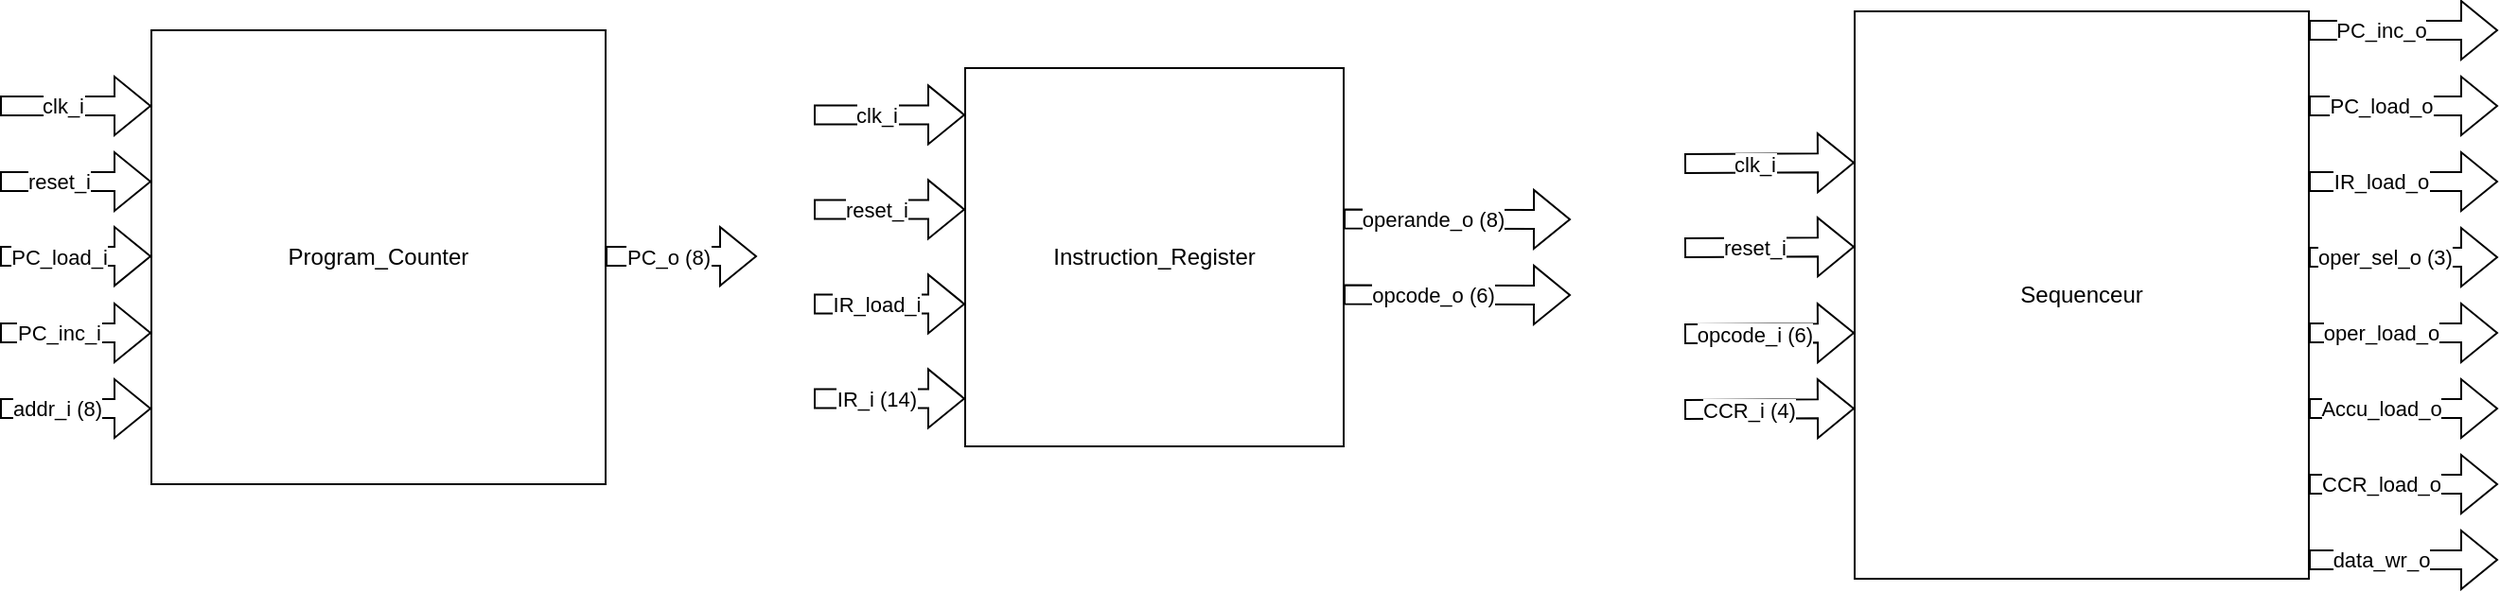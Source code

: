 <mxfile version="23.1.5" type="github">
  <diagram name="Page-1" id="FPIdoWPQeFc5p-aKN6lN">
    <mxGraphModel dx="2580" dy="1112" grid="1" gridSize="10" guides="1" tooltips="1" connect="1" arrows="1" fold="1" page="1" pageScale="1" pageWidth="850" pageHeight="1100" math="0" shadow="0">
      <root>
        <mxCell id="0" />
        <mxCell id="1" parent="0" />
        <mxCell id="di7hwIyVcmxTyqmBg4su-55" value="" style="group" vertex="1" connectable="0" parent="1">
          <mxGeometry x="40" y="40" width="400" height="240" as="geometry" />
        </mxCell>
        <mxCell id="di7hwIyVcmxTyqmBg4su-2" value="Program_Counter" style="whiteSpace=wrap;html=1;aspect=fixed;" vertex="1" parent="di7hwIyVcmxTyqmBg4su-55">
          <mxGeometry x="80" width="240" height="240" as="geometry" />
        </mxCell>
        <mxCell id="di7hwIyVcmxTyqmBg4su-3" value="" style="shape=flexArrow;endArrow=classic;html=1;rounded=0;" edge="1" parent="di7hwIyVcmxTyqmBg4su-55">
          <mxGeometry width="50" height="50" relative="1" as="geometry">
            <mxPoint y="40" as="sourcePoint" />
            <mxPoint x="80" y="40" as="targetPoint" />
          </mxGeometry>
        </mxCell>
        <mxCell id="di7hwIyVcmxTyqmBg4su-4" value="clk_i" style="edgeLabel;html=1;align=center;verticalAlign=middle;resizable=0;points=[];" vertex="1" connectable="0" parent="di7hwIyVcmxTyqmBg4su-3">
          <mxGeometry x="-0.176" relative="1" as="geometry">
            <mxPoint as="offset" />
          </mxGeometry>
        </mxCell>
        <mxCell id="di7hwIyVcmxTyqmBg4su-5" value="" style="shape=flexArrow;endArrow=classic;html=1;rounded=0;" edge="1" parent="di7hwIyVcmxTyqmBg4su-55">
          <mxGeometry width="50" height="50" relative="1" as="geometry">
            <mxPoint y="80" as="sourcePoint" />
            <mxPoint x="80" y="80" as="targetPoint" />
          </mxGeometry>
        </mxCell>
        <mxCell id="di7hwIyVcmxTyqmBg4su-7" value="reset_i" style="edgeLabel;html=1;align=center;verticalAlign=middle;resizable=0;points=[];" vertex="1" connectable="0" parent="di7hwIyVcmxTyqmBg4su-5">
          <mxGeometry x="-0.168" y="1" relative="1" as="geometry">
            <mxPoint x="-3" y="1" as="offset" />
          </mxGeometry>
        </mxCell>
        <mxCell id="di7hwIyVcmxTyqmBg4su-8" value="" style="shape=flexArrow;endArrow=classic;html=1;rounded=0;" edge="1" parent="di7hwIyVcmxTyqmBg4su-55">
          <mxGeometry width="50" height="50" relative="1" as="geometry">
            <mxPoint y="119.52" as="sourcePoint" />
            <mxPoint x="80" y="119.52" as="targetPoint" />
          </mxGeometry>
        </mxCell>
        <mxCell id="di7hwIyVcmxTyqmBg4su-11" value="PC_load_i" style="edgeLabel;html=1;align=center;verticalAlign=middle;resizable=0;points=[];" vertex="1" connectable="0" parent="di7hwIyVcmxTyqmBg4su-8">
          <mxGeometry x="-0.111" y="3" relative="1" as="geometry">
            <mxPoint x="-5" y="3" as="offset" />
          </mxGeometry>
        </mxCell>
        <mxCell id="di7hwIyVcmxTyqmBg4su-12" value="" style="shape=flexArrow;endArrow=classic;html=1;rounded=0;" edge="1" parent="di7hwIyVcmxTyqmBg4su-55">
          <mxGeometry width="50" height="50" relative="1" as="geometry">
            <mxPoint y="160" as="sourcePoint" />
            <mxPoint x="80" y="160" as="targetPoint" />
          </mxGeometry>
        </mxCell>
        <mxCell id="di7hwIyVcmxTyqmBg4su-15" value="PC_inc_i" style="edgeLabel;html=1;align=center;verticalAlign=middle;resizable=0;points=[];" vertex="1" connectable="0" parent="di7hwIyVcmxTyqmBg4su-12">
          <mxGeometry x="-0.111" y="3" relative="1" as="geometry">
            <mxPoint x="-5" y="3" as="offset" />
          </mxGeometry>
        </mxCell>
        <mxCell id="di7hwIyVcmxTyqmBg4su-16" value="" style="shape=flexArrow;endArrow=classic;html=1;rounded=0;" edge="1" parent="di7hwIyVcmxTyqmBg4su-55">
          <mxGeometry width="50" height="50" relative="1" as="geometry">
            <mxPoint y="200" as="sourcePoint" />
            <mxPoint x="80" y="200" as="targetPoint" />
          </mxGeometry>
        </mxCell>
        <mxCell id="di7hwIyVcmxTyqmBg4su-19" value="addr_i (8)" style="edgeLabel;html=1;align=center;verticalAlign=middle;resizable=0;points=[];" vertex="1" connectable="0" parent="di7hwIyVcmxTyqmBg4su-16">
          <mxGeometry x="-0.111" y="3" relative="1" as="geometry">
            <mxPoint x="-6" y="3" as="offset" />
          </mxGeometry>
        </mxCell>
        <mxCell id="di7hwIyVcmxTyqmBg4su-21" value="" style="shape=flexArrow;endArrow=classic;html=1;rounded=0;" edge="1" parent="di7hwIyVcmxTyqmBg4su-55">
          <mxGeometry width="50" height="50" relative="1" as="geometry">
            <mxPoint x="320" y="119.52" as="sourcePoint" />
            <mxPoint x="400" y="119.52" as="targetPoint" />
          </mxGeometry>
        </mxCell>
        <mxCell id="di7hwIyVcmxTyqmBg4su-22" value="PC_o (8)" style="edgeLabel;html=1;align=center;verticalAlign=middle;resizable=0;points=[];" vertex="1" connectable="0" parent="di7hwIyVcmxTyqmBg4su-21">
          <mxGeometry x="-0.176" relative="1" as="geometry">
            <mxPoint as="offset" />
          </mxGeometry>
        </mxCell>
        <mxCell id="di7hwIyVcmxTyqmBg4su-106" value="" style="group" vertex="1" connectable="0" parent="1">
          <mxGeometry x="470" y="60" width="400" height="200" as="geometry" />
        </mxCell>
        <mxCell id="di7hwIyVcmxTyqmBg4su-80" value="" style="shape=flexArrow;endArrow=classic;html=1;rounded=0;" edge="1" parent="di7hwIyVcmxTyqmBg4su-106">
          <mxGeometry width="50" height="50" relative="1" as="geometry">
            <mxPoint y="74.71" as="sourcePoint" />
            <mxPoint x="80" y="74.71" as="targetPoint" />
          </mxGeometry>
        </mxCell>
        <mxCell id="di7hwIyVcmxTyqmBg4su-81" value="reset_i" style="edgeLabel;html=1;align=center;verticalAlign=middle;resizable=0;points=[];" vertex="1" connectable="0" parent="di7hwIyVcmxTyqmBg4su-80">
          <mxGeometry x="-0.176" relative="1" as="geometry">
            <mxPoint as="offset" />
          </mxGeometry>
        </mxCell>
        <mxCell id="di7hwIyVcmxTyqmBg4su-82" value="" style="shape=flexArrow;endArrow=classic;html=1;rounded=0;" edge="1" parent="di7hwIyVcmxTyqmBg4su-106">
          <mxGeometry width="50" height="50" relative="1" as="geometry">
            <mxPoint y="124.71" as="sourcePoint" />
            <mxPoint x="80" y="124.71" as="targetPoint" />
          </mxGeometry>
        </mxCell>
        <mxCell id="di7hwIyVcmxTyqmBg4su-83" value="IR_load_i" style="edgeLabel;html=1;align=center;verticalAlign=middle;resizable=0;points=[];" vertex="1" connectable="0" parent="di7hwIyVcmxTyqmBg4su-82">
          <mxGeometry x="-0.176" relative="1" as="geometry">
            <mxPoint as="offset" />
          </mxGeometry>
        </mxCell>
        <mxCell id="di7hwIyVcmxTyqmBg4su-84" value="" style="shape=flexArrow;endArrow=classic;html=1;rounded=0;" edge="1" parent="di7hwIyVcmxTyqmBg4su-106">
          <mxGeometry width="50" height="50" relative="1" as="geometry">
            <mxPoint y="174.71" as="sourcePoint" />
            <mxPoint x="80" y="174.71" as="targetPoint" />
          </mxGeometry>
        </mxCell>
        <mxCell id="di7hwIyVcmxTyqmBg4su-85" value="IR_i (14)" style="edgeLabel;html=1;align=center;verticalAlign=middle;resizable=0;points=[];" vertex="1" connectable="0" parent="di7hwIyVcmxTyqmBg4su-84">
          <mxGeometry x="-0.176" relative="1" as="geometry">
            <mxPoint as="offset" />
          </mxGeometry>
        </mxCell>
        <mxCell id="di7hwIyVcmxTyqmBg4su-86" value="" style="shape=flexArrow;endArrow=classic;html=1;rounded=0;" edge="1" parent="di7hwIyVcmxTyqmBg4su-106">
          <mxGeometry width="50" height="50" relative="1" as="geometry">
            <mxPoint y="24.71" as="sourcePoint" />
            <mxPoint x="80" y="24.71" as="targetPoint" />
          </mxGeometry>
        </mxCell>
        <mxCell id="di7hwIyVcmxTyqmBg4su-87" value="clk_i" style="edgeLabel;html=1;align=center;verticalAlign=middle;resizable=0;points=[];" vertex="1" connectable="0" parent="di7hwIyVcmxTyqmBg4su-86">
          <mxGeometry x="-0.176" relative="1" as="geometry">
            <mxPoint as="offset" />
          </mxGeometry>
        </mxCell>
        <mxCell id="di7hwIyVcmxTyqmBg4su-94" value="" style="shape=flexArrow;endArrow=classic;html=1;rounded=0;" edge="1" parent="di7hwIyVcmxTyqmBg4su-106">
          <mxGeometry width="50" height="50" relative="1" as="geometry">
            <mxPoint x="280" y="79.71" as="sourcePoint" />
            <mxPoint x="400" y="80" as="targetPoint" />
          </mxGeometry>
        </mxCell>
        <mxCell id="di7hwIyVcmxTyqmBg4su-95" value="operande_o (8)" style="edgeLabel;html=1;align=center;verticalAlign=middle;resizable=0;points=[];" vertex="1" connectable="0" parent="di7hwIyVcmxTyqmBg4su-94">
          <mxGeometry x="-0.176" relative="1" as="geometry">
            <mxPoint x="-3" as="offset" />
          </mxGeometry>
        </mxCell>
        <mxCell id="di7hwIyVcmxTyqmBg4su-96" value="" style="shape=flexArrow;endArrow=classic;html=1;rounded=0;" edge="1" parent="di7hwIyVcmxTyqmBg4su-106">
          <mxGeometry width="50" height="50" relative="1" as="geometry">
            <mxPoint x="280" y="119.71" as="sourcePoint" />
            <mxPoint x="400" y="120" as="targetPoint" />
          </mxGeometry>
        </mxCell>
        <mxCell id="di7hwIyVcmxTyqmBg4su-97" value="opcode_o (6)" style="edgeLabel;html=1;align=center;verticalAlign=middle;resizable=0;points=[];" vertex="1" connectable="0" parent="di7hwIyVcmxTyqmBg4su-96">
          <mxGeometry x="-0.176" relative="1" as="geometry">
            <mxPoint x="-3" as="offset" />
          </mxGeometry>
        </mxCell>
        <mxCell id="di7hwIyVcmxTyqmBg4su-104" value="Instruction_Register" style="rounded=0;whiteSpace=wrap;html=1;" vertex="1" parent="di7hwIyVcmxTyqmBg4su-106">
          <mxGeometry x="80" width="200" height="200" as="geometry" />
        </mxCell>
        <mxCell id="di7hwIyVcmxTyqmBg4su-110" value="" style="group" vertex="1" connectable="0" parent="1">
          <mxGeometry x="930" y="30" width="430" height="300" as="geometry" />
        </mxCell>
        <mxCell id="di7hwIyVcmxTyqmBg4su-42" value="" style="shape=flexArrow;endArrow=classic;html=1;rounded=0;" edge="1" parent="di7hwIyVcmxTyqmBg4su-110">
          <mxGeometry width="50" height="50" relative="1" as="geometry">
            <mxPoint y="125" as="sourcePoint" />
            <mxPoint x="90" y="124.5" as="targetPoint" />
          </mxGeometry>
        </mxCell>
        <mxCell id="di7hwIyVcmxTyqmBg4su-43" value="reset_i" style="edgeLabel;html=1;align=center;verticalAlign=middle;resizable=0;points=[];" vertex="1" connectable="0" parent="di7hwIyVcmxTyqmBg4su-42">
          <mxGeometry x="-0.176" relative="1" as="geometry">
            <mxPoint as="offset" />
          </mxGeometry>
        </mxCell>
        <mxCell id="di7hwIyVcmxTyqmBg4su-58" value="" style="shape=flexArrow;endArrow=classic;html=1;rounded=0;" edge="1" parent="di7hwIyVcmxTyqmBg4su-110">
          <mxGeometry width="50" height="50" relative="1" as="geometry">
            <mxPoint y="210.5" as="sourcePoint" />
            <mxPoint x="90" y="210" as="targetPoint" />
          </mxGeometry>
        </mxCell>
        <mxCell id="di7hwIyVcmxTyqmBg4su-59" value="CCR_i (4)" style="edgeLabel;html=1;align=center;verticalAlign=middle;resizable=0;points=[];" vertex="1" connectable="0" parent="di7hwIyVcmxTyqmBg4su-58">
          <mxGeometry x="-0.176" relative="1" as="geometry">
            <mxPoint x="-3" as="offset" />
          </mxGeometry>
        </mxCell>
        <mxCell id="di7hwIyVcmxTyqmBg4su-60" value="" style="shape=flexArrow;endArrow=classic;html=1;rounded=0;" edge="1" parent="di7hwIyVcmxTyqmBg4su-110">
          <mxGeometry width="50" height="50" relative="1" as="geometry">
            <mxPoint y="80.5" as="sourcePoint" />
            <mxPoint x="90" y="80" as="targetPoint" />
          </mxGeometry>
        </mxCell>
        <mxCell id="di7hwIyVcmxTyqmBg4su-61" value="clk_i" style="edgeLabel;html=1;align=center;verticalAlign=middle;resizable=0;points=[];" vertex="1" connectable="0" parent="di7hwIyVcmxTyqmBg4su-60">
          <mxGeometry x="-0.176" relative="1" as="geometry">
            <mxPoint as="offset" />
          </mxGeometry>
        </mxCell>
        <mxCell id="di7hwIyVcmxTyqmBg4su-62" value="" style="shape=flexArrow;endArrow=classic;html=1;rounded=0;" edge="1" parent="di7hwIyVcmxTyqmBg4su-110">
          <mxGeometry width="50" height="50" relative="1" as="geometry">
            <mxPoint x="330" y="10" as="sourcePoint" />
            <mxPoint x="430" y="10" as="targetPoint" />
          </mxGeometry>
        </mxCell>
        <mxCell id="di7hwIyVcmxTyqmBg4su-63" value="PC_inc_o" style="edgeLabel;html=1;align=center;verticalAlign=middle;resizable=0;points=[];" vertex="1" connectable="0" parent="di7hwIyVcmxTyqmBg4su-62">
          <mxGeometry x="-0.176" relative="1" as="geometry">
            <mxPoint x="-3" as="offset" />
          </mxGeometry>
        </mxCell>
        <mxCell id="di7hwIyVcmxTyqmBg4su-64" value="" style="shape=flexArrow;endArrow=classic;html=1;rounded=0;" edge="1" parent="di7hwIyVcmxTyqmBg4su-110">
          <mxGeometry width="50" height="50" relative="1" as="geometry">
            <mxPoint x="330" y="50" as="sourcePoint" />
            <mxPoint x="430" y="50" as="targetPoint" />
          </mxGeometry>
        </mxCell>
        <mxCell id="di7hwIyVcmxTyqmBg4su-65" value="PC_load_o" style="edgeLabel;html=1;align=center;verticalAlign=middle;resizable=0;points=[];" vertex="1" connectable="0" parent="di7hwIyVcmxTyqmBg4su-64">
          <mxGeometry x="-0.176" relative="1" as="geometry">
            <mxPoint x="-3" as="offset" />
          </mxGeometry>
        </mxCell>
        <mxCell id="di7hwIyVcmxTyqmBg4su-66" value="" style="shape=flexArrow;endArrow=classic;html=1;rounded=0;" edge="1" parent="di7hwIyVcmxTyqmBg4su-110">
          <mxGeometry width="50" height="50" relative="1" as="geometry">
            <mxPoint x="330" y="90" as="sourcePoint" />
            <mxPoint x="430" y="90" as="targetPoint" />
          </mxGeometry>
        </mxCell>
        <mxCell id="di7hwIyVcmxTyqmBg4su-67" value="IR_load_o" style="edgeLabel;html=1;align=center;verticalAlign=middle;resizable=0;points=[];" vertex="1" connectable="0" parent="di7hwIyVcmxTyqmBg4su-66">
          <mxGeometry x="-0.176" relative="1" as="geometry">
            <mxPoint x="-3" as="offset" />
          </mxGeometry>
        </mxCell>
        <mxCell id="di7hwIyVcmxTyqmBg4su-69" value="" style="shape=flexArrow;endArrow=classic;html=1;rounded=0;" edge="1" parent="di7hwIyVcmxTyqmBg4su-110">
          <mxGeometry width="50" height="50" relative="1" as="geometry">
            <mxPoint x="330" y="130" as="sourcePoint" />
            <mxPoint x="430" y="130" as="targetPoint" />
          </mxGeometry>
        </mxCell>
        <mxCell id="di7hwIyVcmxTyqmBg4su-70" value="oper_sel_o (3)" style="edgeLabel;html=1;align=center;verticalAlign=middle;resizable=0;points=[];" vertex="1" connectable="0" parent="di7hwIyVcmxTyqmBg4su-69">
          <mxGeometry x="-0.176" relative="1" as="geometry">
            <mxPoint x="-1" as="offset" />
          </mxGeometry>
        </mxCell>
        <mxCell id="di7hwIyVcmxTyqmBg4su-71" value="" style="shape=flexArrow;endArrow=classic;html=1;rounded=0;" edge="1" parent="di7hwIyVcmxTyqmBg4su-110">
          <mxGeometry width="50" height="50" relative="1" as="geometry">
            <mxPoint x="330" y="170" as="sourcePoint" />
            <mxPoint x="430" y="170" as="targetPoint" />
          </mxGeometry>
        </mxCell>
        <mxCell id="di7hwIyVcmxTyqmBg4su-72" value="oper_load_o" style="edgeLabel;html=1;align=center;verticalAlign=middle;resizable=0;points=[];" vertex="1" connectable="0" parent="di7hwIyVcmxTyqmBg4su-71">
          <mxGeometry x="-0.176" relative="1" as="geometry">
            <mxPoint x="-3" as="offset" />
          </mxGeometry>
        </mxCell>
        <mxCell id="di7hwIyVcmxTyqmBg4su-73" value="" style="shape=flexArrow;endArrow=classic;html=1;rounded=0;" edge="1" parent="di7hwIyVcmxTyqmBg4su-110">
          <mxGeometry width="50" height="50" relative="1" as="geometry">
            <mxPoint x="330" y="210" as="sourcePoint" />
            <mxPoint x="430" y="210" as="targetPoint" />
          </mxGeometry>
        </mxCell>
        <mxCell id="di7hwIyVcmxTyqmBg4su-74" value="Accu_load_o" style="edgeLabel;html=1;align=center;verticalAlign=middle;resizable=0;points=[];" vertex="1" connectable="0" parent="di7hwIyVcmxTyqmBg4su-73">
          <mxGeometry x="-0.176" relative="1" as="geometry">
            <mxPoint x="-3" as="offset" />
          </mxGeometry>
        </mxCell>
        <mxCell id="di7hwIyVcmxTyqmBg4su-75" value="" style="shape=flexArrow;endArrow=classic;html=1;rounded=0;" edge="1" parent="di7hwIyVcmxTyqmBg4su-110">
          <mxGeometry width="50" height="50" relative="1" as="geometry">
            <mxPoint x="330" y="250" as="sourcePoint" />
            <mxPoint x="430" y="250" as="targetPoint" />
          </mxGeometry>
        </mxCell>
        <mxCell id="di7hwIyVcmxTyqmBg4su-76" value="CCR_load_o" style="edgeLabel;html=1;align=center;verticalAlign=middle;resizable=0;points=[];" vertex="1" connectable="0" parent="di7hwIyVcmxTyqmBg4su-75">
          <mxGeometry x="-0.176" relative="1" as="geometry">
            <mxPoint x="-3" as="offset" />
          </mxGeometry>
        </mxCell>
        <mxCell id="di7hwIyVcmxTyqmBg4su-77" value="" style="shape=flexArrow;endArrow=classic;html=1;rounded=0;" edge="1" parent="di7hwIyVcmxTyqmBg4su-110">
          <mxGeometry width="50" height="50" relative="1" as="geometry">
            <mxPoint x="330" y="290" as="sourcePoint" />
            <mxPoint x="430" y="290" as="targetPoint" />
          </mxGeometry>
        </mxCell>
        <mxCell id="di7hwIyVcmxTyqmBg4su-78" value="data_wr_o" style="edgeLabel;html=1;align=center;verticalAlign=middle;resizable=0;points=[];" vertex="1" connectable="0" parent="di7hwIyVcmxTyqmBg4su-77">
          <mxGeometry x="-0.176" relative="1" as="geometry">
            <mxPoint x="-3" as="offset" />
          </mxGeometry>
        </mxCell>
        <mxCell id="di7hwIyVcmxTyqmBg4su-79" value="Sequenceur" style="rounded=0;whiteSpace=wrap;html=1;" vertex="1" parent="di7hwIyVcmxTyqmBg4su-110">
          <mxGeometry x="90" width="240" height="300" as="geometry" />
        </mxCell>
        <mxCell id="di7hwIyVcmxTyqmBg4su-107" value="" style="shape=flexArrow;endArrow=classic;html=1;rounded=0;" edge="1" parent="di7hwIyVcmxTyqmBg4su-110">
          <mxGeometry width="50" height="50" relative="1" as="geometry">
            <mxPoint y="170.5" as="sourcePoint" />
            <mxPoint x="90" y="170" as="targetPoint" />
          </mxGeometry>
        </mxCell>
        <mxCell id="di7hwIyVcmxTyqmBg4su-108" value="opcode_i (6)" style="edgeLabel;html=1;align=center;verticalAlign=middle;resizable=0;points=[];" vertex="1" connectable="0" parent="di7hwIyVcmxTyqmBg4su-107">
          <mxGeometry x="-0.176" relative="1" as="geometry">
            <mxPoint as="offset" />
          </mxGeometry>
        </mxCell>
      </root>
    </mxGraphModel>
  </diagram>
</mxfile>
